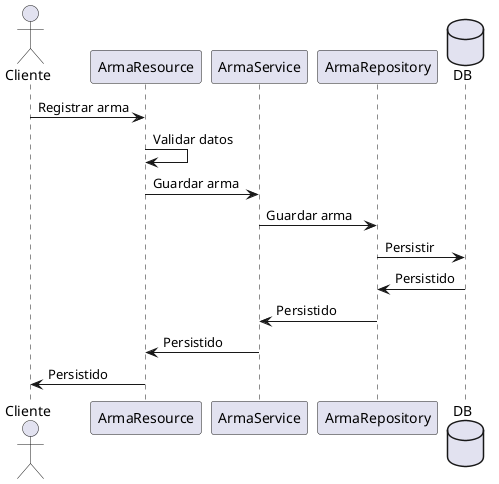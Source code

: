@startuml Diagrama de secuencia

' Ejemplo
actor Cliente
Cliente -> ArmaResource: Registrar arma
ArmaResource -> ArmaResource: Validar datos
ArmaResource -> ArmaService: Guardar arma
ArmaService  -> ArmaRepository: Guardar arma
database DB
ArmaRepository -> DB: Persistir
DB -> ArmaRepository: Persistido
ArmaRepository -> ArmaService: Persistido
ArmaService -> ArmaResource: Persistido
ArmaResource -> Cliente: Persistido

@enduml
